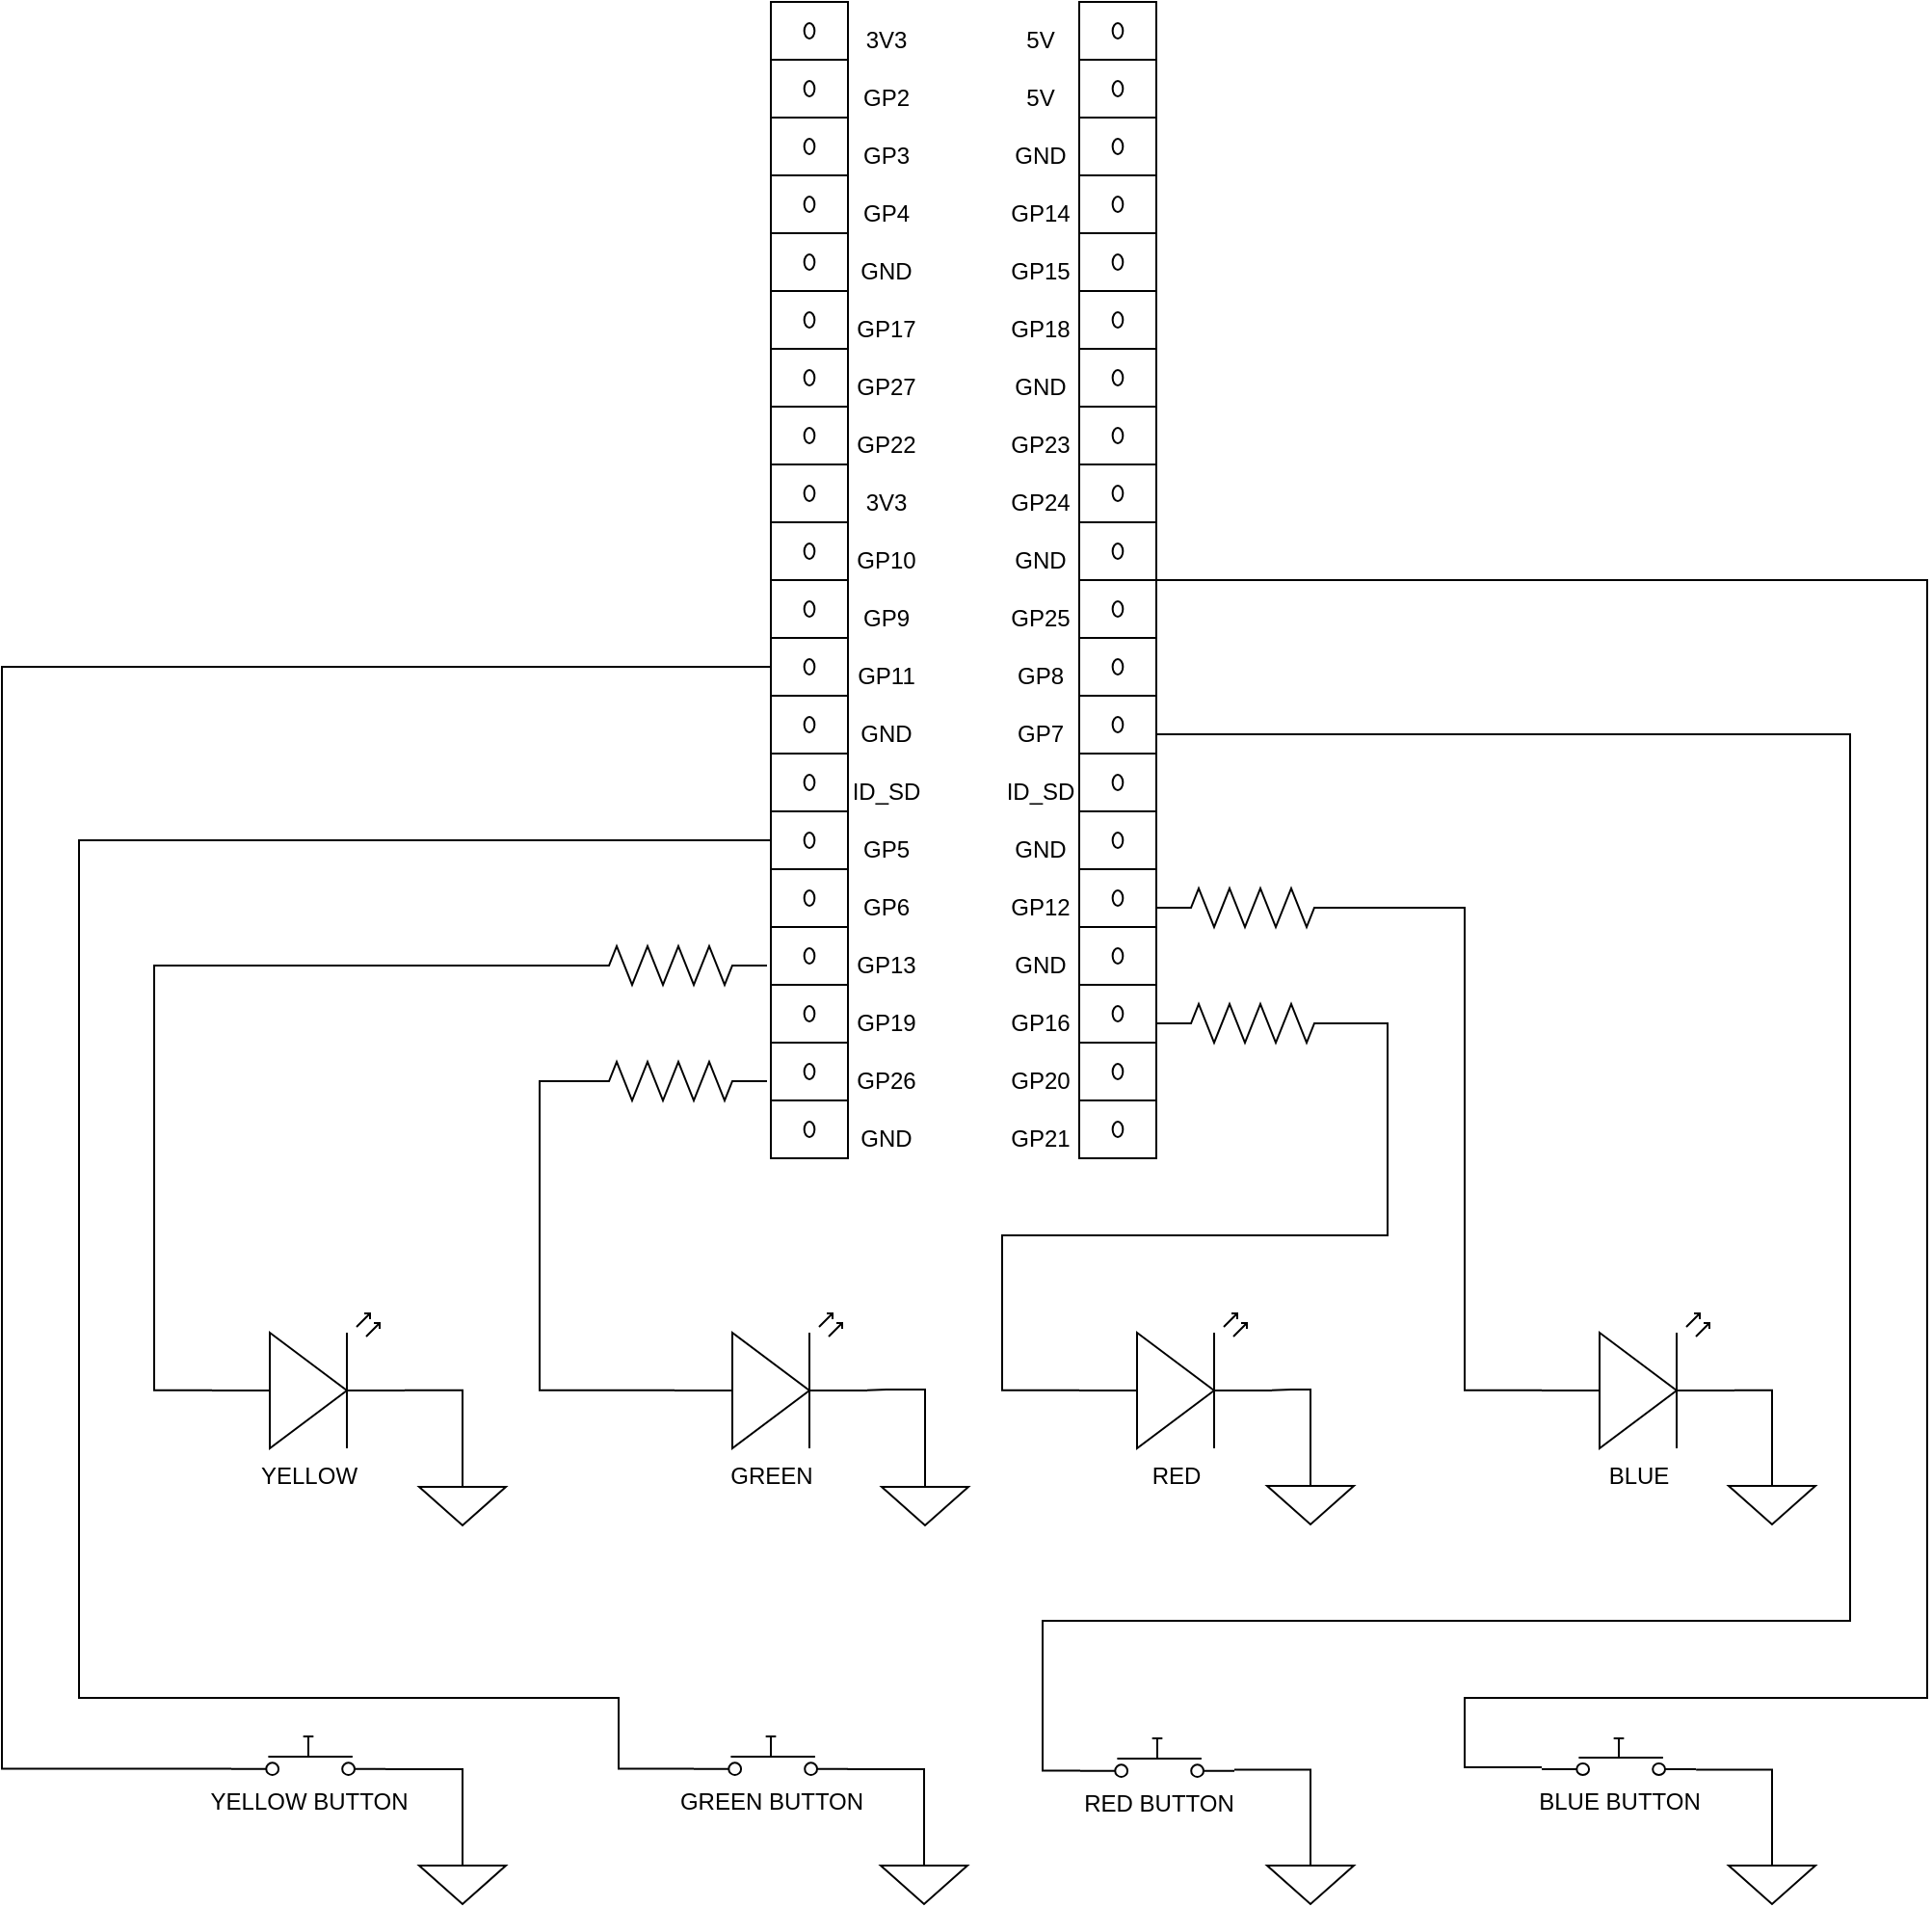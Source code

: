 <mxfile version="12.1.8" type="github" pages="1">
  <diagram id="KsGbzgoHT5X_Ue6g_nk4" name="Page-1">
    <mxGraphModel dx="2450" dy="1995" grid="1" gridSize="10" guides="1" tooltips="1" connect="1" arrows="1" fold="1" page="1" pageScale="1" pageWidth="850" pageHeight="1100" math="0" shadow="0">
      <root>
        <mxCell id="0"/>
        <mxCell id="1" parent="0"/>
        <mxCell id="Pd7MUSjjiSU6BdeKO4Gg-2" value="YELLOW" style="verticalLabelPosition=bottom;shadow=0;dashed=0;align=center;fillColor=#ffffff;html=1;verticalAlign=top;strokeWidth=1;shape=mxgraph.electrical.opto_electronics.led_2;pointerEvents=1;" vertex="1" parent="1">
          <mxGeometry x="-10" y="160.5" width="100" height="70" as="geometry"/>
        </mxCell>
        <mxCell id="Pd7MUSjjiSU6BdeKO4Gg-3" value="GREEN" style="verticalLabelPosition=bottom;shadow=0;dashed=0;align=center;fillColor=#ffffff;html=1;verticalAlign=top;strokeWidth=1;shape=mxgraph.electrical.opto_electronics.led_2;pointerEvents=1;" vertex="1" parent="1">
          <mxGeometry x="230" y="160.5" width="100" height="70" as="geometry"/>
        </mxCell>
        <mxCell id="Pd7MUSjjiSU6BdeKO4Gg-4" value="RED" style="verticalLabelPosition=bottom;shadow=0;dashed=0;align=center;fillColor=#ffffff;html=1;verticalAlign=top;strokeWidth=1;shape=mxgraph.electrical.opto_electronics.led_2;pointerEvents=1;" vertex="1" parent="1">
          <mxGeometry x="440" y="160.5" width="100" height="70" as="geometry"/>
        </mxCell>
        <mxCell id="Pd7MUSjjiSU6BdeKO4Gg-5" value="BLUE" style="verticalLabelPosition=bottom;shadow=0;dashed=0;align=center;fillColor=#ffffff;html=1;verticalAlign=top;strokeWidth=1;shape=mxgraph.electrical.opto_electronics.led_2;pointerEvents=1;" vertex="1" parent="1">
          <mxGeometry x="680" y="160.5" width="100" height="70" as="geometry"/>
        </mxCell>
        <mxCell id="Pd7MUSjjiSU6BdeKO4Gg-94" style="edgeStyle=orthogonalEdgeStyle;rounded=0;orthogonalLoop=1;jettySize=auto;html=1;entryX=0;entryY=0.875;entryDx=0;entryDy=0;entryPerimeter=0;endArrow=none;endFill=0;exitX=0;exitY=0.84;exitDx=0;exitDy=0;exitPerimeter=0;" edge="1" parent="1" source="Pd7MUSjjiSU6BdeKO4Gg-8" target="Pd7MUSjjiSU6BdeKO4Gg-21">
          <mxGeometry relative="1" as="geometry">
            <Array as="points">
              <mxPoint x="-119" y="397"/>
              <mxPoint x="-119" y="-175"/>
            </Array>
          </mxGeometry>
        </mxCell>
        <mxCell id="Pd7MUSjjiSU6BdeKO4Gg-8" value="YELLOW BUTTON" style="pointerEvents=1;verticalLabelPosition=bottom;shadow=0;dashed=0;align=center;fillColor=#ffffff;html=1;verticalAlign=top;strokeWidth=1;shape=mxgraph.electrical.electro-mechanical.push_switch_no;perimeterSpacing=0;backgroundOutline=0;resizeHeight=1;" vertex="1" parent="1">
          <mxGeometry y="380" width="80" height="20" as="geometry"/>
        </mxCell>
        <mxCell id="Pd7MUSjjiSU6BdeKO4Gg-10" value="RED BUTTON" style="pointerEvents=1;verticalLabelPosition=bottom;shadow=0;dashed=0;align=center;fillColor=#ffffff;html=1;verticalAlign=top;strokeWidth=1;shape=mxgraph.electrical.electro-mechanical.push_switch_no;" vertex="1" parent="1">
          <mxGeometry x="440.5" y="381" width="80" height="20" as="geometry"/>
        </mxCell>
        <mxCell id="Pd7MUSjjiSU6BdeKO4Gg-11" value="BLUE BUTTON" style="pointerEvents=1;verticalLabelPosition=bottom;shadow=0;dashed=0;align=center;fillColor=#ffffff;html=1;verticalAlign=top;strokeWidth=1;shape=mxgraph.electrical.electro-mechanical.push_switch_no;" vertex="1" parent="1">
          <mxGeometry x="680" y="381" width="80" height="19" as="geometry"/>
        </mxCell>
        <mxCell id="Pd7MUSjjiSU6BdeKO4Gg-14" value="" style="pointerEvents=1;verticalLabelPosition=bottom;shadow=0;dashed=0;align=center;fillColor=#ffffff;html=1;verticalAlign=top;strokeWidth=1;shape=mxgraph.electrical.miscellaneous.terminal_board;autosize=1;" vertex="1" parent="1">
          <mxGeometry x="280" y="-160" width="40" height="120" as="geometry"/>
        </mxCell>
        <mxCell id="Pd7MUSjjiSU6BdeKO4Gg-15" value="" style="pointerEvents=1;verticalLabelPosition=bottom;shadow=0;dashed=0;align=center;fillColor=#ffffff;html=1;verticalAlign=top;strokeWidth=1;shape=mxgraph.electrical.miscellaneous.terminal_board;autosize=1;" vertex="1" parent="1">
          <mxGeometry x="440" y="-40" width="40" height="120" as="geometry"/>
        </mxCell>
        <mxCell id="Pd7MUSjjiSU6BdeKO4Gg-104" style="edgeStyle=orthogonalEdgeStyle;rounded=0;orthogonalLoop=1;jettySize=auto;html=1;entryX=0;entryY=0.84;entryDx=0;entryDy=0;entryPerimeter=0;endArrow=none;endFill=0;" edge="1" parent="1" source="Pd7MUSjjiSU6BdeKO4Gg-16" target="Pd7MUSjjiSU6BdeKO4Gg-10">
          <mxGeometry relative="1" as="geometry">
            <Array as="points">
              <mxPoint x="840" y="-140"/>
              <mxPoint x="840" y="320"/>
              <mxPoint x="421" y="320"/>
              <mxPoint x="421" y="398"/>
            </Array>
          </mxGeometry>
        </mxCell>
        <mxCell id="Pd7MUSjjiSU6BdeKO4Gg-16" value="" style="pointerEvents=1;verticalLabelPosition=bottom;shadow=0;dashed=0;align=center;fillColor=#ffffff;html=1;verticalAlign=top;strokeWidth=1;shape=mxgraph.electrical.miscellaneous.terminal_board;autosize=1;" vertex="1" parent="1">
          <mxGeometry x="440" y="-160" width="40" height="120" as="geometry"/>
        </mxCell>
        <mxCell id="Pd7MUSjjiSU6BdeKO4Gg-17" value="" style="pointerEvents=1;verticalLabelPosition=bottom;shadow=0;dashed=0;align=center;fillColor=#ffffff;html=1;verticalAlign=top;strokeWidth=1;shape=mxgraph.electrical.miscellaneous.terminal_board;autosize=1;" vertex="1" parent="1">
          <mxGeometry x="280" y="-40" width="40" height="120" as="geometry"/>
        </mxCell>
        <mxCell id="Pd7MUSjjiSU6BdeKO4Gg-18" value="" style="pointerEvents=1;verticalLabelPosition=bottom;shadow=0;dashed=0;align=center;fillColor=#ffffff;html=1;verticalAlign=top;strokeWidth=1;shape=mxgraph.electrical.miscellaneous.terminal_board;autosize=1;" vertex="1" parent="1">
          <mxGeometry x="280" y="-400" width="40" height="120" as="geometry"/>
        </mxCell>
        <mxCell id="Pd7MUSjjiSU6BdeKO4Gg-105" style="edgeStyle=orthogonalEdgeStyle;rounded=0;orthogonalLoop=1;jettySize=auto;html=1;entryX=0;entryY=0.84;entryDx=0;entryDy=0;entryPerimeter=0;endArrow=none;endFill=0;" edge="1" parent="1" source="Pd7MUSjjiSU6BdeKO4Gg-19" target="Pd7MUSjjiSU6BdeKO4Gg-11">
          <mxGeometry relative="1" as="geometry">
            <Array as="points">
              <mxPoint x="880" y="-220"/>
              <mxPoint x="880" y="360"/>
              <mxPoint x="640" y="360"/>
              <mxPoint x="640" y="396"/>
            </Array>
          </mxGeometry>
        </mxCell>
        <mxCell id="Pd7MUSjjiSU6BdeKO4Gg-19" value="" style="pointerEvents=1;verticalLabelPosition=bottom;shadow=0;dashed=0;align=center;fillColor=#ffffff;html=1;verticalAlign=top;strokeWidth=1;shape=mxgraph.electrical.miscellaneous.terminal_board;autosize=1;" vertex="1" parent="1">
          <mxGeometry x="440" y="-280" width="40" height="120" as="geometry"/>
        </mxCell>
        <mxCell id="Pd7MUSjjiSU6BdeKO4Gg-20" value="" style="pointerEvents=1;verticalLabelPosition=bottom;shadow=0;dashed=0;align=center;fillColor=#ffffff;html=1;verticalAlign=top;strokeWidth=1;shape=mxgraph.electrical.miscellaneous.terminal_board;autosize=1;" vertex="1" parent="1">
          <mxGeometry x="440" y="-400" width="40" height="120" as="geometry"/>
        </mxCell>
        <mxCell id="Pd7MUSjjiSU6BdeKO4Gg-21" value="" style="pointerEvents=1;verticalLabelPosition=bottom;shadow=0;dashed=0;align=center;fillColor=#ffffff;html=1;verticalAlign=top;strokeWidth=1;shape=mxgraph.electrical.miscellaneous.terminal_board;autosize=1;" vertex="1" parent="1">
          <mxGeometry x="280" y="-280" width="40" height="120" as="geometry"/>
        </mxCell>
        <mxCell id="Pd7MUSjjiSU6BdeKO4Gg-22" value="" style="pointerEvents=1;verticalLabelPosition=bottom;shadow=0;dashed=0;align=center;fillColor=#ffffff;html=1;verticalAlign=top;strokeWidth=1;shape=mxgraph.electrical.miscellaneous.terminal_board;autosize=1;" vertex="1" parent="1">
          <mxGeometry x="280" y="-520" width="40" height="120" as="geometry"/>
        </mxCell>
        <mxCell id="Pd7MUSjjiSU6BdeKO4Gg-23" value="" style="pointerEvents=1;verticalLabelPosition=bottom;shadow=0;dashed=0;align=center;fillColor=#ffffff;html=1;verticalAlign=top;strokeWidth=1;shape=mxgraph.electrical.miscellaneous.terminal_board;autosize=1;" vertex="1" parent="1">
          <mxGeometry x="440" y="-520" width="40" height="120" as="geometry"/>
        </mxCell>
        <mxCell id="Pd7MUSjjiSU6BdeKO4Gg-24" value="3V3" style="text;html=1;strokeColor=none;fillColor=none;align=center;verticalAlign=middle;whiteSpace=wrap;rounded=0;" vertex="1" parent="1">
          <mxGeometry x="320" y="-510" width="40" height="20" as="geometry"/>
        </mxCell>
        <mxCell id="Pd7MUSjjiSU6BdeKO4Gg-25" value="&lt;div&gt;GP2&lt;/div&gt;" style="text;html=1;strokeColor=none;fillColor=none;align=center;verticalAlign=middle;whiteSpace=wrap;rounded=0;" vertex="1" parent="1">
          <mxGeometry x="320" y="-480" width="40" height="20" as="geometry"/>
        </mxCell>
        <mxCell id="Pd7MUSjjiSU6BdeKO4Gg-26" value="&lt;div&gt;GP3&lt;/div&gt;" style="text;html=1;strokeColor=none;fillColor=none;align=center;verticalAlign=middle;whiteSpace=wrap;rounded=0;" vertex="1" parent="1">
          <mxGeometry x="320" y="-450" width="40" height="20" as="geometry"/>
        </mxCell>
        <mxCell id="Pd7MUSjjiSU6BdeKO4Gg-27" value="5V" style="text;html=1;strokeColor=none;fillColor=none;align=center;verticalAlign=middle;whiteSpace=wrap;rounded=0;" vertex="1" parent="1">
          <mxGeometry x="400" y="-510" width="40" height="20" as="geometry"/>
        </mxCell>
        <mxCell id="Pd7MUSjjiSU6BdeKO4Gg-28" value="5V" style="text;html=1;strokeColor=none;fillColor=none;align=center;verticalAlign=middle;whiteSpace=wrap;rounded=0;" vertex="1" parent="1">
          <mxGeometry x="400" y="-480" width="40" height="20" as="geometry"/>
        </mxCell>
        <mxCell id="Pd7MUSjjiSU6BdeKO4Gg-29" value="GND" style="text;html=1;strokeColor=none;fillColor=none;align=center;verticalAlign=middle;whiteSpace=wrap;rounded=0;" vertex="1" parent="1">
          <mxGeometry x="400" y="-450" width="40" height="20" as="geometry"/>
        </mxCell>
        <mxCell id="Pd7MUSjjiSU6BdeKO4Gg-30" value="&lt;div&gt;GP14&lt;/div&gt;" style="text;html=1;strokeColor=none;fillColor=none;align=center;verticalAlign=middle;whiteSpace=wrap;rounded=0;" vertex="1" parent="1">
          <mxGeometry x="400" y="-420" width="40" height="20" as="geometry"/>
        </mxCell>
        <mxCell id="Pd7MUSjjiSU6BdeKO4Gg-31" value="&lt;div&gt;GP4&lt;/div&gt;" style="text;html=1;strokeColor=none;fillColor=none;align=center;verticalAlign=middle;whiteSpace=wrap;rounded=0;" vertex="1" parent="1">
          <mxGeometry x="320" y="-420" width="40" height="20" as="geometry"/>
        </mxCell>
        <mxCell id="Pd7MUSjjiSU6BdeKO4Gg-32" value="GND" style="text;html=1;strokeColor=none;fillColor=none;align=center;verticalAlign=middle;whiteSpace=wrap;rounded=0;" vertex="1" parent="1">
          <mxGeometry x="320" y="-390" width="40" height="20" as="geometry"/>
        </mxCell>
        <mxCell id="Pd7MUSjjiSU6BdeKO4Gg-33" value="&lt;div&gt;GP15&lt;/div&gt;" style="text;html=1;strokeColor=none;fillColor=none;align=center;verticalAlign=middle;whiteSpace=wrap;rounded=0;" vertex="1" parent="1">
          <mxGeometry x="400" y="-390" width="40" height="20" as="geometry"/>
        </mxCell>
        <mxCell id="Pd7MUSjjiSU6BdeKO4Gg-34" value="&lt;div&gt;GP18&lt;/div&gt;" style="text;html=1;strokeColor=none;fillColor=none;align=center;verticalAlign=middle;whiteSpace=wrap;rounded=0;" vertex="1" parent="1">
          <mxGeometry x="400" y="-360" width="40" height="20" as="geometry"/>
        </mxCell>
        <mxCell id="Pd7MUSjjiSU6BdeKO4Gg-35" value="GND" style="text;html=1;strokeColor=none;fillColor=none;align=center;verticalAlign=middle;whiteSpace=wrap;rounded=0;" vertex="1" parent="1">
          <mxGeometry x="400" y="-330" width="40" height="20" as="geometry"/>
        </mxCell>
        <mxCell id="Pd7MUSjjiSU6BdeKO4Gg-36" value="&lt;div&gt;GP22&lt;/div&gt;" style="text;html=1;strokeColor=none;fillColor=none;align=center;verticalAlign=middle;whiteSpace=wrap;rounded=0;" vertex="1" parent="1">
          <mxGeometry x="320" y="-300" width="40" height="20" as="geometry"/>
        </mxCell>
        <mxCell id="Pd7MUSjjiSU6BdeKO4Gg-37" value="&lt;div&gt;GP17&lt;/div&gt;" style="text;html=1;strokeColor=none;fillColor=none;align=center;verticalAlign=middle;whiteSpace=wrap;rounded=0;" vertex="1" parent="1">
          <mxGeometry x="320" y="-360" width="40" height="20" as="geometry"/>
        </mxCell>
        <mxCell id="Pd7MUSjjiSU6BdeKO4Gg-38" value="&lt;div&gt;GP27&lt;/div&gt;" style="text;html=1;strokeColor=none;fillColor=none;align=center;verticalAlign=middle;whiteSpace=wrap;rounded=0;" vertex="1" parent="1">
          <mxGeometry x="320" y="-330" width="40" height="20" as="geometry"/>
        </mxCell>
        <mxCell id="Pd7MUSjjiSU6BdeKO4Gg-39" value="3V3" style="text;html=1;strokeColor=none;fillColor=none;align=center;verticalAlign=middle;whiteSpace=wrap;rounded=0;" vertex="1" parent="1">
          <mxGeometry x="320" y="-270" width="40" height="20" as="geometry"/>
        </mxCell>
        <mxCell id="Pd7MUSjjiSU6BdeKO4Gg-40" value="GND" style="text;html=1;strokeColor=none;fillColor=none;align=center;verticalAlign=middle;whiteSpace=wrap;rounded=0;" vertex="1" parent="1">
          <mxGeometry x="400" y="-240" width="40" height="20" as="geometry"/>
        </mxCell>
        <mxCell id="Pd7MUSjjiSU6BdeKO4Gg-41" value="&lt;div&gt;GP23&lt;/div&gt;" style="text;html=1;strokeColor=none;fillColor=none;align=center;verticalAlign=middle;whiteSpace=wrap;rounded=0;" vertex="1" parent="1">
          <mxGeometry x="400" y="-300" width="40" height="20" as="geometry"/>
        </mxCell>
        <mxCell id="Pd7MUSjjiSU6BdeKO4Gg-42" value="&lt;div&gt;GP24&lt;/div&gt;" style="text;html=1;strokeColor=none;fillColor=none;align=center;verticalAlign=middle;whiteSpace=wrap;rounded=0;" vertex="1" parent="1">
          <mxGeometry x="400" y="-270" width="40" height="20" as="geometry"/>
        </mxCell>
        <mxCell id="Pd7MUSjjiSU6BdeKO4Gg-44" value="&lt;div&gt;GP10&lt;/div&gt;" style="text;html=1;strokeColor=none;fillColor=none;align=center;verticalAlign=middle;whiteSpace=wrap;rounded=0;" vertex="1" parent="1">
          <mxGeometry x="320" y="-240" width="40" height="20" as="geometry"/>
        </mxCell>
        <mxCell id="Pd7MUSjjiSU6BdeKO4Gg-45" value="&lt;div&gt;GP9&lt;/div&gt;" style="text;html=1;strokeColor=none;fillColor=none;align=center;verticalAlign=middle;whiteSpace=wrap;rounded=0;" vertex="1" parent="1">
          <mxGeometry x="320" y="-210" width="40" height="20" as="geometry"/>
        </mxCell>
        <mxCell id="Pd7MUSjjiSU6BdeKO4Gg-46" value="&lt;div&gt;GP11&lt;/div&gt;" style="text;html=1;strokeColor=none;fillColor=none;align=center;verticalAlign=middle;whiteSpace=wrap;rounded=0;" vertex="1" parent="1">
          <mxGeometry x="320" y="-180" width="40" height="20" as="geometry"/>
        </mxCell>
        <mxCell id="Pd7MUSjjiSU6BdeKO4Gg-47" value="&lt;div&gt;GP25&lt;/div&gt;" style="text;html=1;strokeColor=none;fillColor=none;align=center;verticalAlign=middle;whiteSpace=wrap;rounded=0;" vertex="1" parent="1">
          <mxGeometry x="400" y="-210" width="40" height="20" as="geometry"/>
        </mxCell>
        <mxCell id="Pd7MUSjjiSU6BdeKO4Gg-48" value="&lt;div&gt;GP8&lt;/div&gt;" style="text;html=1;strokeColor=none;fillColor=none;align=center;verticalAlign=middle;whiteSpace=wrap;rounded=0;" vertex="1" parent="1">
          <mxGeometry x="400" y="-180" width="40" height="20" as="geometry"/>
        </mxCell>
        <mxCell id="Pd7MUSjjiSU6BdeKO4Gg-49" value="&lt;div&gt;GP7&lt;/div&gt;" style="text;html=1;strokeColor=none;fillColor=none;align=center;verticalAlign=middle;whiteSpace=wrap;rounded=0;" vertex="1" parent="1">
          <mxGeometry x="400" y="-150" width="40" height="20" as="geometry"/>
        </mxCell>
        <mxCell id="Pd7MUSjjiSU6BdeKO4Gg-50" value="GND" style="text;html=1;strokeColor=none;fillColor=none;align=center;verticalAlign=middle;whiteSpace=wrap;rounded=0;" vertex="1" parent="1">
          <mxGeometry x="320" y="-150" width="40" height="20" as="geometry"/>
        </mxCell>
        <mxCell id="Pd7MUSjjiSU6BdeKO4Gg-51" value="ID_SD" style="text;html=1;strokeColor=none;fillColor=none;align=center;verticalAlign=middle;whiteSpace=wrap;rounded=0;" vertex="1" parent="1">
          <mxGeometry x="320" y="-120" width="40" height="20" as="geometry"/>
        </mxCell>
        <mxCell id="Pd7MUSjjiSU6BdeKO4Gg-52" value="ID_SD" style="text;html=1;strokeColor=none;fillColor=none;align=center;verticalAlign=middle;whiteSpace=wrap;rounded=0;" vertex="1" parent="1">
          <mxGeometry x="400" y="-120" width="40" height="20" as="geometry"/>
        </mxCell>
        <mxCell id="Pd7MUSjjiSU6BdeKO4Gg-53" value="GND" style="text;html=1;strokeColor=none;fillColor=none;align=center;verticalAlign=middle;whiteSpace=wrap;rounded=0;" vertex="1" parent="1">
          <mxGeometry x="400" y="-90" width="40" height="20" as="geometry"/>
        </mxCell>
        <mxCell id="Pd7MUSjjiSU6BdeKO4Gg-54" value="GND" style="text;html=1;strokeColor=none;fillColor=none;align=center;verticalAlign=middle;whiteSpace=wrap;rounded=0;" vertex="1" parent="1">
          <mxGeometry x="400" y="-30" width="40" height="20" as="geometry"/>
        </mxCell>
        <mxCell id="Pd7MUSjjiSU6BdeKO4Gg-55" value="GND" style="text;html=1;strokeColor=none;fillColor=none;align=center;verticalAlign=middle;whiteSpace=wrap;rounded=0;" vertex="1" parent="1">
          <mxGeometry x="320" y="60" width="40" height="20" as="geometry"/>
        </mxCell>
        <mxCell id="Pd7MUSjjiSU6BdeKO4Gg-56" value="&lt;div&gt;GP5&lt;/div&gt;" style="text;html=1;strokeColor=none;fillColor=none;align=center;verticalAlign=middle;whiteSpace=wrap;rounded=0;" vertex="1" parent="1">
          <mxGeometry x="320" y="-90" width="40" height="20" as="geometry"/>
        </mxCell>
        <mxCell id="Pd7MUSjjiSU6BdeKO4Gg-57" value="&lt;div&gt;GP6&lt;/div&gt;" style="text;html=1;strokeColor=none;fillColor=none;align=center;verticalAlign=middle;whiteSpace=wrap;rounded=0;" vertex="1" parent="1">
          <mxGeometry x="320" y="-60" width="40" height="20" as="geometry"/>
        </mxCell>
        <mxCell id="Pd7MUSjjiSU6BdeKO4Gg-58" value="&lt;div&gt;GP13&lt;/div&gt;" style="text;html=1;strokeColor=none;fillColor=none;align=center;verticalAlign=middle;whiteSpace=wrap;rounded=0;" vertex="1" parent="1">
          <mxGeometry x="320" y="-30" width="40" height="20" as="geometry"/>
        </mxCell>
        <mxCell id="Pd7MUSjjiSU6BdeKO4Gg-59" value="&lt;div&gt;GP12&lt;/div&gt;" style="text;html=1;strokeColor=none;fillColor=none;align=center;verticalAlign=middle;whiteSpace=wrap;rounded=0;" vertex="1" parent="1">
          <mxGeometry x="400" y="-60" width="40" height="20" as="geometry"/>
        </mxCell>
        <mxCell id="Pd7MUSjjiSU6BdeKO4Gg-60" value="&lt;div&gt;GP19&lt;/div&gt;" style="text;html=1;strokeColor=none;fillColor=none;align=center;verticalAlign=middle;whiteSpace=wrap;rounded=0;" vertex="1" parent="1">
          <mxGeometry x="320" width="40" height="20" as="geometry"/>
        </mxCell>
        <mxCell id="Pd7MUSjjiSU6BdeKO4Gg-61" value="&lt;div&gt;GP26&lt;/div&gt;" style="text;html=1;strokeColor=none;fillColor=none;align=center;verticalAlign=middle;whiteSpace=wrap;rounded=0;" vertex="1" parent="1">
          <mxGeometry x="320" y="30" width="40" height="20" as="geometry"/>
        </mxCell>
        <mxCell id="Pd7MUSjjiSU6BdeKO4Gg-62" value="&lt;div&gt;GP16&lt;/div&gt;" style="text;html=1;strokeColor=none;fillColor=none;align=center;verticalAlign=middle;whiteSpace=wrap;rounded=0;" vertex="1" parent="1">
          <mxGeometry x="400" width="40" height="20" as="geometry"/>
        </mxCell>
        <mxCell id="Pd7MUSjjiSU6BdeKO4Gg-63" value="&lt;div&gt;GP20&lt;/div&gt;" style="text;html=1;strokeColor=none;fillColor=none;align=center;verticalAlign=middle;whiteSpace=wrap;rounded=0;" vertex="1" parent="1">
          <mxGeometry x="400" y="30" width="40" height="20" as="geometry"/>
        </mxCell>
        <mxCell id="Pd7MUSjjiSU6BdeKO4Gg-64" value="&lt;div&gt;GP21&lt;/div&gt;" style="text;html=1;strokeColor=none;fillColor=none;align=center;verticalAlign=middle;whiteSpace=wrap;rounded=0;" vertex="1" parent="1">
          <mxGeometry x="400" y="60" width="40" height="20" as="geometry"/>
        </mxCell>
        <mxCell id="Pd7MUSjjiSU6BdeKO4Gg-90" style="edgeStyle=orthogonalEdgeStyle;rounded=0;orthogonalLoop=1;jettySize=auto;html=1;entryX=0;entryY=0.57;entryDx=0;entryDy=0;entryPerimeter=0;endArrow=none;endFill=0;" edge="1" parent="1" source="Pd7MUSjjiSU6BdeKO4Gg-65" target="Pd7MUSjjiSU6BdeKO4Gg-3">
          <mxGeometry relative="1" as="geometry">
            <Array as="points">
              <mxPoint x="160" y="40"/>
              <mxPoint x="160" y="200"/>
            </Array>
          </mxGeometry>
        </mxCell>
        <mxCell id="Pd7MUSjjiSU6BdeKO4Gg-65" value="" style="pointerEvents=1;verticalLabelPosition=bottom;shadow=0;dashed=0;align=center;fillColor=#ffffff;html=1;verticalAlign=top;strokeWidth=1;shape=mxgraph.electrical.resistors.resistor_2;" vertex="1" parent="1">
          <mxGeometry x="178" y="30" width="100" height="20" as="geometry"/>
        </mxCell>
        <mxCell id="Pd7MUSjjiSU6BdeKO4Gg-92" style="edgeStyle=orthogonalEdgeStyle;rounded=0;orthogonalLoop=1;jettySize=auto;html=1;entryX=0;entryY=0.57;entryDx=0;entryDy=0;entryPerimeter=0;endArrow=none;endFill=0;" edge="1" parent="1" source="Pd7MUSjjiSU6BdeKO4Gg-66" target="Pd7MUSjjiSU6BdeKO4Gg-2">
          <mxGeometry relative="1" as="geometry">
            <Array as="points">
              <mxPoint x="-40" y="-20"/>
              <mxPoint x="-40" y="200"/>
            </Array>
          </mxGeometry>
        </mxCell>
        <mxCell id="Pd7MUSjjiSU6BdeKO4Gg-66" value="" style="pointerEvents=1;verticalLabelPosition=bottom;shadow=0;dashed=0;align=center;fillColor=#ffffff;html=1;verticalAlign=top;strokeWidth=1;shape=mxgraph.electrical.resistors.resistor_2;" vertex="1" parent="1">
          <mxGeometry x="178" y="-30" width="100" height="20" as="geometry"/>
        </mxCell>
        <mxCell id="Pd7MUSjjiSU6BdeKO4Gg-101" style="edgeStyle=orthogonalEdgeStyle;rounded=0;orthogonalLoop=1;jettySize=auto;html=1;entryX=0;entryY=0.57;entryDx=0;entryDy=0;entryPerimeter=0;endArrow=none;endFill=0;" edge="1" parent="1" source="Pd7MUSjjiSU6BdeKO4Gg-67" target="Pd7MUSjjiSU6BdeKO4Gg-5">
          <mxGeometry relative="1" as="geometry">
            <Array as="points">
              <mxPoint x="640" y="-50"/>
              <mxPoint x="640" y="200"/>
            </Array>
          </mxGeometry>
        </mxCell>
        <mxCell id="Pd7MUSjjiSU6BdeKO4Gg-67" value="" style="pointerEvents=1;verticalLabelPosition=bottom;shadow=0;dashed=0;align=center;fillColor=#ffffff;html=1;verticalAlign=top;strokeWidth=1;shape=mxgraph.electrical.resistors.resistor_2;" vertex="1" parent="1">
          <mxGeometry x="480" y="-60" width="100" height="20" as="geometry"/>
        </mxCell>
        <mxCell id="Pd7MUSjjiSU6BdeKO4Gg-100" style="edgeStyle=orthogonalEdgeStyle;rounded=0;orthogonalLoop=1;jettySize=auto;html=1;entryX=0;entryY=0.57;entryDx=0;entryDy=0;entryPerimeter=0;endArrow=none;endFill=0;exitX=1;exitY=0.5;exitDx=0;exitDy=0;exitPerimeter=0;" edge="1" parent="1" source="Pd7MUSjjiSU6BdeKO4Gg-68" target="Pd7MUSjjiSU6BdeKO4Gg-4">
          <mxGeometry relative="1" as="geometry">
            <Array as="points">
              <mxPoint x="600" y="10"/>
              <mxPoint x="600" y="120"/>
              <mxPoint x="400" y="120"/>
              <mxPoint x="400" y="200"/>
            </Array>
          </mxGeometry>
        </mxCell>
        <mxCell id="Pd7MUSjjiSU6BdeKO4Gg-68" value="" style="pointerEvents=1;verticalLabelPosition=bottom;shadow=0;dashed=0;align=center;fillColor=#ffffff;html=1;verticalAlign=top;strokeWidth=1;shape=mxgraph.electrical.resistors.resistor_2;" vertex="1" parent="1">
          <mxGeometry x="480" width="100" height="20" as="geometry"/>
        </mxCell>
        <mxCell id="Pd7MUSjjiSU6BdeKO4Gg-70" style="edgeStyle=orthogonalEdgeStyle;rounded=0;orthogonalLoop=1;jettySize=auto;html=1;endArrow=none;endFill=0;entryX=1;entryY=0.57;entryDx=0;entryDy=0;entryPerimeter=0;" edge="1" parent="1" source="Pd7MUSjjiSU6BdeKO4Gg-69" target="Pd7MUSjjiSU6BdeKO4Gg-3">
          <mxGeometry relative="1" as="geometry">
            <mxPoint x="340" y="200" as="targetPoint"/>
            <Array as="points">
              <mxPoint x="360" y="200"/>
              <mxPoint x="340" y="200"/>
            </Array>
          </mxGeometry>
        </mxCell>
        <mxCell id="Pd7MUSjjiSU6BdeKO4Gg-69" value="" style="pointerEvents=1;verticalLabelPosition=bottom;shadow=0;dashed=0;align=center;fillColor=#ffffff;html=1;verticalAlign=top;strokeWidth=1;shape=mxgraph.electrical.signal_sources.signal_ground;" vertex="1" parent="1">
          <mxGeometry x="337.5" y="240.5" width="45" height="30" as="geometry"/>
        </mxCell>
        <mxCell id="Pd7MUSjjiSU6BdeKO4Gg-71" style="edgeStyle=orthogonalEdgeStyle;rounded=0;orthogonalLoop=1;jettySize=auto;html=1;entryX=1;entryY=0.57;entryDx=0;entryDy=0;entryPerimeter=0;endArrow=none;endFill=0;" edge="1" source="Pd7MUSjjiSU6BdeKO4Gg-72" parent="1" target="Pd7MUSjjiSU6BdeKO4Gg-2">
          <mxGeometry relative="1" as="geometry">
            <mxPoint x="79.941" y="200.676" as="targetPoint"/>
            <Array as="points">
              <mxPoint x="120" y="200"/>
            </Array>
          </mxGeometry>
        </mxCell>
        <mxCell id="Pd7MUSjjiSU6BdeKO4Gg-72" value="" style="pointerEvents=1;verticalLabelPosition=bottom;shadow=0;dashed=0;align=center;fillColor=#ffffff;html=1;verticalAlign=top;strokeWidth=1;shape=mxgraph.electrical.signal_sources.signal_ground;" vertex="1" parent="1">
          <mxGeometry x="97.5" y="240.5" width="45" height="30" as="geometry"/>
        </mxCell>
        <mxCell id="Pd7MUSjjiSU6BdeKO4Gg-73" style="edgeStyle=orthogonalEdgeStyle;rounded=0;orthogonalLoop=1;jettySize=auto;html=1;endArrow=none;endFill=0;entryX=1;entryY=0.57;entryDx=0;entryDy=0;entryPerimeter=0;" edge="1" source="Pd7MUSjjiSU6BdeKO4Gg-74" parent="1" target="Pd7MUSjjiSU6BdeKO4Gg-4">
          <mxGeometry relative="1" as="geometry">
            <mxPoint x="550" y="210" as="targetPoint"/>
            <Array as="points">
              <mxPoint x="560" y="200"/>
              <mxPoint x="550" y="200"/>
            </Array>
          </mxGeometry>
        </mxCell>
        <mxCell id="Pd7MUSjjiSU6BdeKO4Gg-74" value="" style="pointerEvents=1;verticalLabelPosition=bottom;shadow=0;dashed=0;align=center;fillColor=#ffffff;html=1;verticalAlign=top;strokeWidth=1;shape=mxgraph.electrical.signal_sources.signal_ground;" vertex="1" parent="1">
          <mxGeometry x="537.5" y="240" width="45" height="30" as="geometry"/>
        </mxCell>
        <mxCell id="Pd7MUSjjiSU6BdeKO4Gg-75" style="edgeStyle=orthogonalEdgeStyle;rounded=0;orthogonalLoop=1;jettySize=auto;html=1;endArrow=none;endFill=0;" edge="1" source="Pd7MUSjjiSU6BdeKO4Gg-76" parent="1">
          <mxGeometry relative="1" as="geometry">
            <mxPoint x="80" y="397" as="targetPoint"/>
            <Array as="points">
              <mxPoint x="120" y="397"/>
            </Array>
          </mxGeometry>
        </mxCell>
        <mxCell id="Pd7MUSjjiSU6BdeKO4Gg-76" value="" style="pointerEvents=1;verticalLabelPosition=bottom;shadow=0;dashed=0;align=center;fillColor=#ffffff;html=1;verticalAlign=top;strokeWidth=1;shape=mxgraph.electrical.signal_sources.signal_ground;" vertex="1" parent="1">
          <mxGeometry x="97.5" y="437" width="45" height="30" as="geometry"/>
        </mxCell>
        <mxCell id="Pd7MUSjjiSU6BdeKO4Gg-93" style="edgeStyle=orthogonalEdgeStyle;rounded=0;orthogonalLoop=1;jettySize=auto;html=1;exitX=0;exitY=0.84;exitDx=0;exitDy=0;exitPerimeter=0;entryX=0;entryY=0.625;entryDx=0;entryDy=0;entryPerimeter=0;endArrow=none;endFill=0;" edge="1" parent="1" source="Pd7MUSjjiSU6BdeKO4Gg-82" target="Pd7MUSjjiSU6BdeKO4Gg-14">
          <mxGeometry relative="1" as="geometry">
            <Array as="points">
              <mxPoint x="201" y="397"/>
              <mxPoint x="201" y="360"/>
              <mxPoint x="-79" y="360"/>
              <mxPoint x="-79" y="-85"/>
            </Array>
          </mxGeometry>
        </mxCell>
        <mxCell id="Pd7MUSjjiSU6BdeKO4Gg-82" value="GREEN BUTTON" style="pointerEvents=1;verticalLabelPosition=bottom;shadow=0;dashed=0;align=center;fillColor=#ffffff;html=1;verticalAlign=top;strokeWidth=1;shape=mxgraph.electrical.electro-mechanical.push_switch_no;" vertex="1" parent="1">
          <mxGeometry x="240" y="380" width="80" height="20" as="geometry"/>
        </mxCell>
        <mxCell id="Pd7MUSjjiSU6BdeKO4Gg-83" style="edgeStyle=orthogonalEdgeStyle;rounded=0;orthogonalLoop=1;jettySize=auto;html=1;endArrow=none;endFill=0;" edge="1" source="Pd7MUSjjiSU6BdeKO4Gg-84" parent="1">
          <mxGeometry relative="1" as="geometry">
            <mxPoint x="319.738" y="397" as="targetPoint"/>
            <Array as="points">
              <mxPoint x="359" y="397"/>
            </Array>
          </mxGeometry>
        </mxCell>
        <mxCell id="Pd7MUSjjiSU6BdeKO4Gg-84" value="" style="pointerEvents=1;verticalLabelPosition=bottom;shadow=0;dashed=0;align=center;fillColor=#ffffff;html=1;verticalAlign=top;strokeWidth=1;shape=mxgraph.electrical.signal_sources.signal_ground;" vertex="1" parent="1">
          <mxGeometry x="337" y="437" width="45" height="30" as="geometry"/>
        </mxCell>
        <mxCell id="Pd7MUSjjiSU6BdeKO4Gg-95" value="" style="pointerEvents=1;verticalLabelPosition=bottom;shadow=0;dashed=0;align=center;fillColor=#ffffff;html=1;verticalAlign=top;strokeWidth=1;shape=mxgraph.electrical.signal_sources.signal_ground;" vertex="1" parent="1">
          <mxGeometry x="537.5" y="437" width="45" height="30" as="geometry"/>
        </mxCell>
        <mxCell id="Pd7MUSjjiSU6BdeKO4Gg-96" style="edgeStyle=orthogonalEdgeStyle;rounded=0;orthogonalLoop=1;jettySize=auto;html=1;endArrow=none;endFill=0;" edge="1" source="Pd7MUSjjiSU6BdeKO4Gg-95" parent="1">
          <mxGeometry relative="1" as="geometry">
            <mxPoint x="520.5" y="397.286" as="targetPoint"/>
            <Array as="points">
              <mxPoint x="559.5" y="397"/>
            </Array>
          </mxGeometry>
        </mxCell>
        <mxCell id="Pd7MUSjjiSU6BdeKO4Gg-98" value="" style="pointerEvents=1;verticalLabelPosition=bottom;shadow=0;dashed=0;align=center;fillColor=#ffffff;html=1;verticalAlign=top;strokeWidth=1;shape=mxgraph.electrical.signal_sources.signal_ground;" vertex="1" parent="1">
          <mxGeometry x="777" y="437" width="45" height="30" as="geometry"/>
        </mxCell>
        <mxCell id="Pd7MUSjjiSU6BdeKO4Gg-99" style="edgeStyle=orthogonalEdgeStyle;rounded=0;orthogonalLoop=1;jettySize=auto;html=1;endArrow=none;endFill=0;" edge="1" source="Pd7MUSjjiSU6BdeKO4Gg-98" parent="1">
          <mxGeometry relative="1" as="geometry">
            <mxPoint x="760.071" y="397.286" as="targetPoint"/>
            <Array as="points">
              <mxPoint x="799" y="397"/>
            </Array>
          </mxGeometry>
        </mxCell>
        <mxCell id="Pd7MUSjjiSU6BdeKO4Gg-102" value="" style="pointerEvents=1;verticalLabelPosition=bottom;shadow=0;dashed=0;align=center;fillColor=#ffffff;html=1;verticalAlign=top;strokeWidth=1;shape=mxgraph.electrical.signal_sources.signal_ground;" vertex="1" parent="1">
          <mxGeometry x="777" y="240" width="45" height="30" as="geometry"/>
        </mxCell>
        <mxCell id="Pd7MUSjjiSU6BdeKO4Gg-103" style="edgeStyle=orthogonalEdgeStyle;rounded=0;orthogonalLoop=1;jettySize=auto;html=1;entryX=1;entryY=0.57;entryDx=0;entryDy=0;entryPerimeter=0;endArrow=none;endFill=0;exitX=0.5;exitY=0;exitDx=0;exitDy=0;exitPerimeter=0;" edge="1" source="Pd7MUSjjiSU6BdeKO4Gg-102" parent="1" target="Pd7MUSjjiSU6BdeKO4Gg-5">
          <mxGeometry relative="1" as="geometry">
            <mxPoint x="760.19" y="200.586" as="targetPoint"/>
            <Array as="points">
              <mxPoint x="799" y="200"/>
            </Array>
          </mxGeometry>
        </mxCell>
      </root>
    </mxGraphModel>
  </diagram>
</mxfile>
